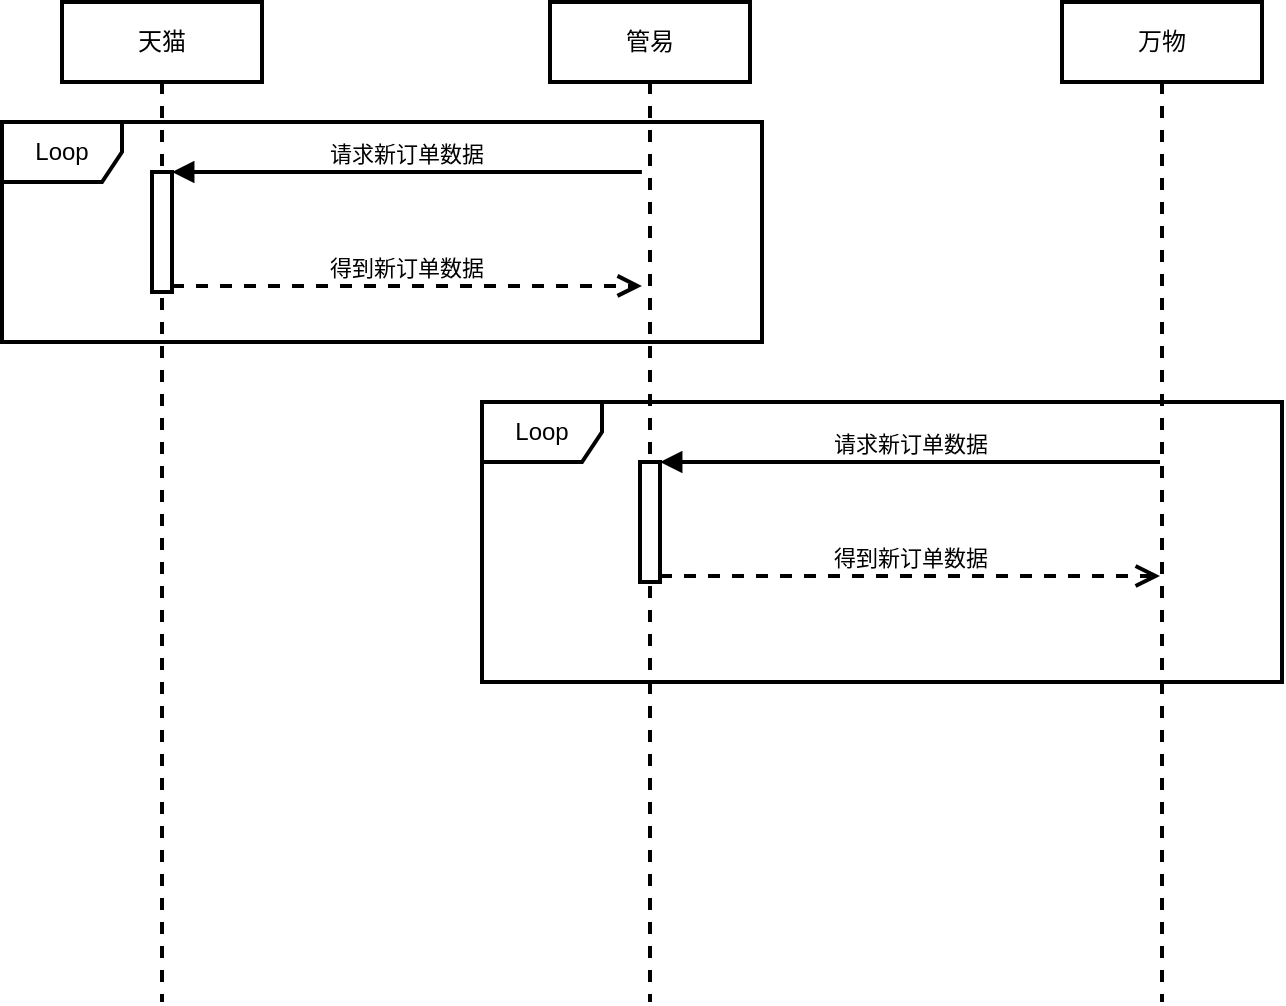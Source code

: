 <mxfile version="15.0.3" type="github">
  <diagram id="whB056ITK_saqM8qdYbF" name="第 1 页">
    <mxGraphModel dx="1426" dy="794" grid="1" gridSize="10" guides="1" tooltips="1" connect="1" arrows="1" fold="1" page="1" pageScale="1" pageWidth="827" pageHeight="1169" math="0" shadow="0">
      <root>
        <mxCell id="0" />
        <mxCell id="1" parent="0" />
        <mxCell id="VWlpAd-hLSIRdyvLwYWZ-1" value="天猫" style="shape=umlLifeline;perimeter=lifelinePerimeter;whiteSpace=wrap;html=1;container=1;collapsible=0;recursiveResize=0;outlineConnect=0;strokeWidth=2;" vertex="1" parent="1">
          <mxGeometry x="110" y="120" width="100" height="500" as="geometry" />
        </mxCell>
        <mxCell id="VWlpAd-hLSIRdyvLwYWZ-2" value="万物" style="shape=umlLifeline;perimeter=lifelinePerimeter;whiteSpace=wrap;html=1;container=1;collapsible=0;recursiveResize=0;outlineConnect=0;strokeWidth=2;" vertex="1" parent="1">
          <mxGeometry x="610" y="120" width="100" height="500" as="geometry" />
        </mxCell>
        <mxCell id="VWlpAd-hLSIRdyvLwYWZ-3" value="管易" style="shape=umlLifeline;perimeter=lifelinePerimeter;whiteSpace=wrap;html=1;container=1;collapsible=0;recursiveResize=0;outlineConnect=0;strokeWidth=2;" vertex="1" parent="1">
          <mxGeometry x="354" y="120" width="100" height="500" as="geometry" />
        </mxCell>
        <mxCell id="VWlpAd-hLSIRdyvLwYWZ-4" value="" style="html=1;points=[];perimeter=orthogonalPerimeter;strokeWidth=2;" vertex="1" parent="VWlpAd-hLSIRdyvLwYWZ-3">
          <mxGeometry x="45" y="230" width="10" height="60" as="geometry" />
        </mxCell>
        <mxCell id="VWlpAd-hLSIRdyvLwYWZ-5" value="Loop" style="shape=umlFrame;whiteSpace=wrap;html=1;strokeWidth=2;" vertex="1" parent="1">
          <mxGeometry x="80" y="180" width="380" height="110" as="geometry" />
        </mxCell>
        <mxCell id="VWlpAd-hLSIRdyvLwYWZ-6" value="" style="html=1;points=[];perimeter=orthogonalPerimeter;strokeWidth=2;" vertex="1" parent="1">
          <mxGeometry x="155" y="205" width="10" height="60" as="geometry" />
        </mxCell>
        <mxCell id="VWlpAd-hLSIRdyvLwYWZ-7" value="请求新订单数据" style="html=1;verticalAlign=bottom;endArrow=block;entryX=1;entryY=0;exitX=0.842;exitY=0.227;exitDx=0;exitDy=0;exitPerimeter=0;strokeWidth=2;" edge="1" parent="1" source="VWlpAd-hLSIRdyvLwYWZ-5" target="VWlpAd-hLSIRdyvLwYWZ-6">
          <mxGeometry relative="1" as="geometry">
            <mxPoint x="230" y="205" as="sourcePoint" />
          </mxGeometry>
        </mxCell>
        <mxCell id="VWlpAd-hLSIRdyvLwYWZ-8" value="得到新订单数据" style="html=1;verticalAlign=bottom;endArrow=open;dashed=1;endSize=8;exitX=1;exitY=0.95;strokeWidth=2;entryX=0.842;entryY=0.745;entryDx=0;entryDy=0;entryPerimeter=0;" edge="1" parent="1" source="VWlpAd-hLSIRdyvLwYWZ-6" target="VWlpAd-hLSIRdyvLwYWZ-5">
          <mxGeometry relative="1" as="geometry">
            <mxPoint x="400" y="260" as="targetPoint" />
          </mxGeometry>
        </mxCell>
        <mxCell id="VWlpAd-hLSIRdyvLwYWZ-9" value="请求新订单数据" style="html=1;verticalAlign=bottom;endArrow=block;entryX=1;entryY=0;strokeWidth=2;" edge="1" parent="1" source="VWlpAd-hLSIRdyvLwYWZ-2" target="VWlpAd-hLSIRdyvLwYWZ-4">
          <mxGeometry relative="1" as="geometry">
            <mxPoint x="660" y="350" as="sourcePoint" />
          </mxGeometry>
        </mxCell>
        <mxCell id="VWlpAd-hLSIRdyvLwYWZ-10" value="得到新订单数据" style="html=1;verticalAlign=bottom;endArrow=open;dashed=1;endSize=8;exitX=1;exitY=0.95;strokeWidth=2;" edge="1" parent="1" source="VWlpAd-hLSIRdyvLwYWZ-4" target="VWlpAd-hLSIRdyvLwYWZ-2">
          <mxGeometry relative="1" as="geometry">
            <mxPoint x="659" y="407" as="targetPoint" />
          </mxGeometry>
        </mxCell>
        <mxCell id="VWlpAd-hLSIRdyvLwYWZ-11" value="Loop" style="shape=umlFrame;whiteSpace=wrap;html=1;strokeWidth=2;" vertex="1" parent="1">
          <mxGeometry x="320" y="320" width="400" height="140" as="geometry" />
        </mxCell>
      </root>
    </mxGraphModel>
  </diagram>
</mxfile>
